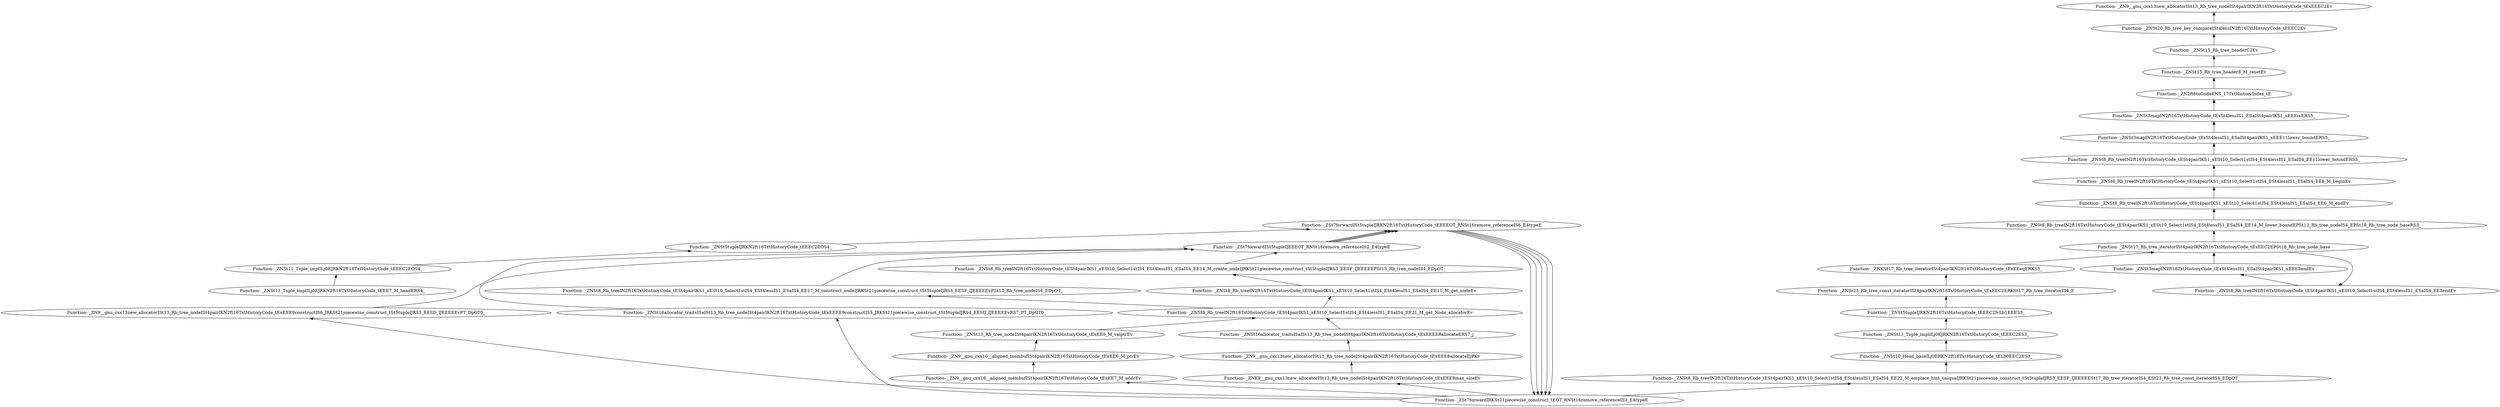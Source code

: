 digraph {
	"Function- _ZNSt11_Tuple_implILj0EJRKN2ft16TxtHistoryCode_tEEE7_M_headERS4_"
	"Function- _ZNSt11_Tuple_implILj0EJRKN2ft16TxtHistoryCode_tEEEC2EOS4_"
	"Function- _ZNSt11_Tuple_implILj0EJRKN2ft16TxtHistoryCode_tEEEC2EOS4_" -> "Function- _ZNSt11_Tuple_implILj0EJRKN2ft16TxtHistoryCode_tEEE7_M_headERS4_" [dir=back]
	"Function- _ZNSt5tupleIJRKN2ft16TxtHistoryCode_tEEEC2EOS4_"
	"Function- _ZNSt5tupleIJRKN2ft16TxtHistoryCode_tEEEC2EOS4_" -> "Function- _ZNSt11_Tuple_implILj0EJRKN2ft16TxtHistoryCode_tEEEC2EOS4_" [dir=back]
	"Function- _ZSt7forwardISt5tupleIJRKN2ft16TxtHistoryCode_tEEEEOT_RNSt16remove_referenceIS6_E4typeE"
	"Function- _ZSt7forwardISt5tupleIJRKN2ft16TxtHistoryCode_tEEEEOT_RNSt16remove_referenceIS6_E4typeE" -> "Function- _ZNSt5tupleIJRKN2ft16TxtHistoryCode_tEEEC2EOS4_" [dir=back]
	"Function- _ZSt7forwardIRKSt21piecewise_construct_tEOT_RNSt16remove_referenceIS3_E4typeE"
	"Function- _ZSt7forwardIRKSt21piecewise_construct_tEOT_RNSt16remove_referenceIS3_E4typeE" -> "Function- _ZSt7forwardISt5tupleIJRKN2ft16TxtHistoryCode_tEEEEOT_RNSt16remove_referenceIS6_E4typeE" [dir=back]
	"Function- _ZN9__gnu_cxx13new_allocatorISt13_Rb_tree_nodeISt4pairIKN2ft16TxtHistoryCode_tExEEE9constructIS6_JRKSt21piecewise_construct_tSt5tupleIJRS5_EESD_IJEEEEEvPT_DpOT0_"
	"Function- _ZN9__gnu_cxx13new_allocatorISt13_Rb_tree_nodeISt4pairIKN2ft16TxtHistoryCode_tExEEE9constructIS6_JRKSt21piecewise_construct_tSt5tupleIJRS5_EESD_IJEEEEEvPT_DpOT0_" -> "Function- _ZSt7forwardIRKSt21piecewise_construct_tEOT_RNSt16remove_referenceIS3_E4typeE" [dir=back]
	"Function- _ZSt7forwardISt5tupleIJEEEOT_RNSt16remove_referenceIS2_E4typeE"
	"Function- _ZSt7forwardISt5tupleIJEEEOT_RNSt16remove_referenceIS2_E4typeE" -> "Function- _ZN9__gnu_cxx13new_allocatorISt13_Rb_tree_nodeISt4pairIKN2ft16TxtHistoryCode_tExEEE9constructIS6_JRKSt21piecewise_construct_tSt5tupleIJRS5_EESD_IJEEEEEvPT_DpOT0_" [dir=back]
	"Function- _ZSt7forwardISt5tupleIJRKN2ft16TxtHistoryCode_tEEEEOT_RNSt16remove_referenceIS6_E4typeE"
	"Function- _ZSt7forwardISt5tupleIJRKN2ft16TxtHistoryCode_tEEEEOT_RNSt16remove_referenceIS6_E4typeE" -> "Function- _ZSt7forwardISt5tupleIJEEEOT_RNSt16remove_referenceIS2_E4typeE" [dir=back]
	"Function- _ZSt7forwardIRKSt21piecewise_construct_tEOT_RNSt16remove_referenceIS3_E4typeE"
	"Function- _ZSt7forwardIRKSt21piecewise_construct_tEOT_RNSt16remove_referenceIS3_E4typeE" -> "Function- _ZSt7forwardISt5tupleIJRKN2ft16TxtHistoryCode_tEEEEOT_RNSt16remove_referenceIS6_E4typeE" [dir=back]
	"Function- _ZNSt16allocator_traitsISaISt13_Rb_tree_nodeISt4pairIKN2ft16TxtHistoryCode_tExEEEE9constructIS5_JRKSt21piecewise_construct_tSt5tupleIJRS4_EESD_IJEEEEEvRS7_PT_DpOT0_"
	"Function- _ZNSt16allocator_traitsISaISt13_Rb_tree_nodeISt4pairIKN2ft16TxtHistoryCode_tExEEEE9constructIS5_JRKSt21piecewise_construct_tSt5tupleIJRS4_EESD_IJEEEEEvRS7_PT_DpOT0_" -> "Function- _ZSt7forwardIRKSt21piecewise_construct_tEOT_RNSt16remove_referenceIS3_E4typeE" [dir=back]
	"Function- _ZSt7forwardISt5tupleIJEEEOT_RNSt16remove_referenceIS2_E4typeE"
	"Function- _ZSt7forwardISt5tupleIJEEEOT_RNSt16remove_referenceIS2_E4typeE" -> "Function- _ZNSt16allocator_traitsISaISt13_Rb_tree_nodeISt4pairIKN2ft16TxtHistoryCode_tExEEEE9constructIS5_JRKSt21piecewise_construct_tSt5tupleIJRS4_EESD_IJEEEEEvRS7_PT_DpOT0_" [dir=back]
	"Function- _ZSt7forwardISt5tupleIJRKN2ft16TxtHistoryCode_tEEEEOT_RNSt16remove_referenceIS6_E4typeE"
	"Function- _ZSt7forwardISt5tupleIJRKN2ft16TxtHistoryCode_tEEEEOT_RNSt16remove_referenceIS6_E4typeE" -> "Function- _ZSt7forwardISt5tupleIJEEEOT_RNSt16remove_referenceIS2_E4typeE" [dir=back]
	"Function- _ZSt7forwardIRKSt21piecewise_construct_tEOT_RNSt16remove_referenceIS3_E4typeE"
	"Function- _ZSt7forwardIRKSt21piecewise_construct_tEOT_RNSt16remove_referenceIS3_E4typeE" -> "Function- _ZSt7forwardISt5tupleIJRKN2ft16TxtHistoryCode_tEEEEOT_RNSt16remove_referenceIS6_E4typeE" [dir=back]
	"Function- _ZN9__gnu_cxx16__aligned_membufISt4pairIKN2ft16TxtHistoryCode_tExEE7_M_addrEv"
	"Function- _ZN9__gnu_cxx16__aligned_membufISt4pairIKN2ft16TxtHistoryCode_tExEE7_M_addrEv" -> "Function- _ZSt7forwardIRKSt21piecewise_construct_tEOT_RNSt16remove_referenceIS3_E4typeE" [dir=back]
	"Function- _ZN9__gnu_cxx16__aligned_membufISt4pairIKN2ft16TxtHistoryCode_tExEE6_M_ptrEv"
	"Function- _ZN9__gnu_cxx16__aligned_membufISt4pairIKN2ft16TxtHistoryCode_tExEE6_M_ptrEv" -> "Function- _ZN9__gnu_cxx16__aligned_membufISt4pairIKN2ft16TxtHistoryCode_tExEE7_M_addrEv" [dir=back]
	"Function- _ZNSt13_Rb_tree_nodeISt4pairIKN2ft16TxtHistoryCode_tExEE9_M_valptrEv"
	"Function- _ZNSt13_Rb_tree_nodeISt4pairIKN2ft16TxtHistoryCode_tExEE9_M_valptrEv" -> "Function- _ZN9__gnu_cxx16__aligned_membufISt4pairIKN2ft16TxtHistoryCode_tExEE6_M_ptrEv" [dir=back]
	"Function- _ZNSt8_Rb_treeIN2ft16TxtHistoryCode_tESt4pairIKS1_xESt10_Select1stIS4_ESt4lessIS1_ESaIS4_EE21_M_get_Node_allocatorEv"
	"Function- _ZNSt8_Rb_treeIN2ft16TxtHistoryCode_tESt4pairIKS1_xESt10_Select1stIS4_ESt4lessIS1_ESaIS4_EE21_M_get_Node_allocatorEv" -> "Function- _ZNSt13_Rb_tree_nodeISt4pairIKN2ft16TxtHistoryCode_tExEE9_M_valptrEv" [dir=back]
	"Function- _ZNSt8_Rb_treeIN2ft16TxtHistoryCode_tESt4pairIKS1_xESt10_Select1stIS4_ESt4lessIS1_ESaIS4_EE17_M_construct_nodeIJRKSt21piecewise_construct_tSt5tupleIJRS3_EESF_IJEEEEEvPSt13_Rb_tree_nodeIS4_EDpOT_"
	"Function- _ZNSt8_Rb_treeIN2ft16TxtHistoryCode_tESt4pairIKS1_xESt10_Select1stIS4_ESt4lessIS1_ESaIS4_EE17_M_construct_nodeIJRKSt21piecewise_construct_tSt5tupleIJRS3_EESF_IJEEEEEvPSt13_Rb_tree_nodeIS4_EDpOT_" -> "Function- _ZNSt8_Rb_treeIN2ft16TxtHistoryCode_tESt4pairIKS1_xESt10_Select1stIS4_ESt4lessIS1_ESaIS4_EE21_M_get_Node_allocatorEv" [dir=back]
	"Function- _ZSt7forwardISt5tupleIJEEEOT_RNSt16remove_referenceIS2_E4typeE"
	"Function- _ZSt7forwardISt5tupleIJEEEOT_RNSt16remove_referenceIS2_E4typeE" -> "Function- _ZNSt8_Rb_treeIN2ft16TxtHistoryCode_tESt4pairIKS1_xESt10_Select1stIS4_ESt4lessIS1_ESaIS4_EE17_M_construct_nodeIJRKSt21piecewise_construct_tSt5tupleIJRS3_EESF_IJEEEEEvPSt13_Rb_tree_nodeIS4_EDpOT_" [dir=back]
	"Function- _ZSt7forwardISt5tupleIJRKN2ft16TxtHistoryCode_tEEEEOT_RNSt16remove_referenceIS6_E4typeE"
	"Function- _ZSt7forwardISt5tupleIJRKN2ft16TxtHistoryCode_tEEEEOT_RNSt16remove_referenceIS6_E4typeE" -> "Function- _ZSt7forwardISt5tupleIJEEEOT_RNSt16remove_referenceIS2_E4typeE" [dir=back]
	"Function- _ZSt7forwardIRKSt21piecewise_construct_tEOT_RNSt16remove_referenceIS3_E4typeE"
	"Function- _ZSt7forwardIRKSt21piecewise_construct_tEOT_RNSt16remove_referenceIS3_E4typeE" -> "Function- _ZSt7forwardISt5tupleIJRKN2ft16TxtHistoryCode_tEEEEOT_RNSt16remove_referenceIS6_E4typeE" [dir=back]
	"Function- _ZNK9__gnu_cxx13new_allocatorISt13_Rb_tree_nodeISt4pairIKN2ft16TxtHistoryCode_tExEEE8max_sizeEv"
	"Function- _ZNK9__gnu_cxx13new_allocatorISt13_Rb_tree_nodeISt4pairIKN2ft16TxtHistoryCode_tExEEE8max_sizeEv" -> "Function- _ZSt7forwardIRKSt21piecewise_construct_tEOT_RNSt16remove_referenceIS3_E4typeE" [dir=back]
	"Function- _ZN9__gnu_cxx13new_allocatorISt13_Rb_tree_nodeISt4pairIKN2ft16TxtHistoryCode_tExEEE8allocateEjPKv"
	"Function- _ZN9__gnu_cxx13new_allocatorISt13_Rb_tree_nodeISt4pairIKN2ft16TxtHistoryCode_tExEEE8allocateEjPKv" -> "Function- _ZNK9__gnu_cxx13new_allocatorISt13_Rb_tree_nodeISt4pairIKN2ft16TxtHistoryCode_tExEEE8max_sizeEv" [dir=back]
	"Function- _ZNSt16allocator_traitsISaISt13_Rb_tree_nodeISt4pairIKN2ft16TxtHistoryCode_tExEEEE8allocateERS7_j"
	"Function- _ZNSt16allocator_traitsISaISt13_Rb_tree_nodeISt4pairIKN2ft16TxtHistoryCode_tExEEEE8allocateERS7_j" -> "Function- _ZN9__gnu_cxx13new_allocatorISt13_Rb_tree_nodeISt4pairIKN2ft16TxtHistoryCode_tExEEE8allocateEjPKv" [dir=back]
	"Function- _ZNSt8_Rb_treeIN2ft16TxtHistoryCode_tESt4pairIKS1_xESt10_Select1stIS4_ESt4lessIS1_ESaIS4_EE21_M_get_Node_allocatorEv"
	"Function- _ZNSt8_Rb_treeIN2ft16TxtHistoryCode_tESt4pairIKS1_xESt10_Select1stIS4_ESt4lessIS1_ESaIS4_EE21_M_get_Node_allocatorEv" -> "Function- _ZNSt16allocator_traitsISaISt13_Rb_tree_nodeISt4pairIKN2ft16TxtHistoryCode_tExEEEE8allocateERS7_j" [dir=back]
	"Function- _ZNSt8_Rb_treeIN2ft16TxtHistoryCode_tESt4pairIKS1_xESt10_Select1stIS4_ESt4lessIS1_ESaIS4_EE11_M_get_nodeEv"
	"Function- _ZNSt8_Rb_treeIN2ft16TxtHistoryCode_tESt4pairIKS1_xESt10_Select1stIS4_ESt4lessIS1_ESaIS4_EE11_M_get_nodeEv" -> "Function- _ZNSt8_Rb_treeIN2ft16TxtHistoryCode_tESt4pairIKS1_xESt10_Select1stIS4_ESt4lessIS1_ESaIS4_EE21_M_get_Node_allocatorEv" [dir=back]
	"Function- _ZNSt8_Rb_treeIN2ft16TxtHistoryCode_tESt4pairIKS1_xESt10_Select1stIS4_ESt4lessIS1_ESaIS4_EE14_M_create_nodeIJRKSt21piecewise_construct_tSt5tupleIJRS3_EESF_IJEEEEEPSt13_Rb_tree_nodeIS4_EDpOT_"
	"Function- _ZNSt8_Rb_treeIN2ft16TxtHistoryCode_tESt4pairIKS1_xESt10_Select1stIS4_ESt4lessIS1_ESaIS4_EE14_M_create_nodeIJRKSt21piecewise_construct_tSt5tupleIJRS3_EESF_IJEEEEEPSt13_Rb_tree_nodeIS4_EDpOT_" -> "Function- _ZNSt8_Rb_treeIN2ft16TxtHistoryCode_tESt4pairIKS1_xESt10_Select1stIS4_ESt4lessIS1_ESaIS4_EE11_M_get_nodeEv" [dir=back]
	"Function- _ZSt7forwardISt5tupleIJEEEOT_RNSt16remove_referenceIS2_E4typeE"
	"Function- _ZSt7forwardISt5tupleIJEEEOT_RNSt16remove_referenceIS2_E4typeE" -> "Function- _ZNSt8_Rb_treeIN2ft16TxtHistoryCode_tESt4pairIKS1_xESt10_Select1stIS4_ESt4lessIS1_ESaIS4_EE14_M_create_nodeIJRKSt21piecewise_construct_tSt5tupleIJRS3_EESF_IJEEEEEPSt13_Rb_tree_nodeIS4_EDpOT_" [dir=back]
	"Function- _ZSt7forwardISt5tupleIJRKN2ft16TxtHistoryCode_tEEEEOT_RNSt16remove_referenceIS6_E4typeE"
	"Function- _ZSt7forwardISt5tupleIJRKN2ft16TxtHistoryCode_tEEEEOT_RNSt16remove_referenceIS6_E4typeE" -> "Function- _ZSt7forwardISt5tupleIJEEEOT_RNSt16remove_referenceIS2_E4typeE" [dir=back]
	"Function- _ZSt7forwardIRKSt21piecewise_construct_tEOT_RNSt16remove_referenceIS3_E4typeE"
	"Function- _ZSt7forwardIRKSt21piecewise_construct_tEOT_RNSt16remove_referenceIS3_E4typeE" -> "Function- _ZSt7forwardISt5tupleIJRKN2ft16TxtHistoryCode_tEEEEOT_RNSt16remove_referenceIS6_E4typeE" [dir=back]
	"Function- _ZNSt8_Rb_treeIN2ft16TxtHistoryCode_tESt4pairIKS1_xESt10_Select1stIS4_ESt4lessIS1_ESaIS4_EE22_M_emplace_hint_uniqueIJRKSt21piecewise_construct_tSt5tupleIJRS3_EESF_IJEEEEESt17_Rb_tree_iteratorIS4_ESt23_Rb_tree_const_iteratorIS4_EDpOT_"
	"Function- _ZNSt8_Rb_treeIN2ft16TxtHistoryCode_tESt4pairIKS1_xESt10_Select1stIS4_ESt4lessIS1_ESaIS4_EE22_M_emplace_hint_uniqueIJRKSt21piecewise_construct_tSt5tupleIJRS3_EESF_IJEEEEESt17_Rb_tree_iteratorIS4_ESt23_Rb_tree_const_iteratorIS4_EDpOT_" -> "Function- _ZSt7forwardIRKSt21piecewise_construct_tEOT_RNSt16remove_referenceIS3_E4typeE" [dir=back]
	"Function- _ZNSt10_Head_baseILj0ERKN2ft16TxtHistoryCode_tELb0EEC2ES3_"
	"Function- _ZNSt10_Head_baseILj0ERKN2ft16TxtHistoryCode_tELb0EEC2ES3_" -> "Function- _ZNSt8_Rb_treeIN2ft16TxtHistoryCode_tESt4pairIKS1_xESt10_Select1stIS4_ESt4lessIS1_ESaIS4_EE22_M_emplace_hint_uniqueIJRKSt21piecewise_construct_tSt5tupleIJRS3_EESF_IJEEEEESt17_Rb_tree_iteratorIS4_ESt23_Rb_tree_const_iteratorIS4_EDpOT_" [dir=back]
	"Function- _ZNSt11_Tuple_implILj0EJRKN2ft16TxtHistoryCode_tEEEC2ES3_"
	"Function- _ZNSt11_Tuple_implILj0EJRKN2ft16TxtHistoryCode_tEEEC2ES3_" -> "Function- _ZNSt10_Head_baseILj0ERKN2ft16TxtHistoryCode_tELb0EEC2ES3_" [dir=back]
	"Function- _ZNSt5tupleIJRKN2ft16TxtHistoryCode_tEEEC2IvLb1EEES3_"
	"Function- _ZNSt5tupleIJRKN2ft16TxtHistoryCode_tEEEC2IvLb1EEES3_" -> "Function- _ZNSt11_Tuple_implILj0EJRKN2ft16TxtHistoryCode_tEEEC2ES3_" [dir=back]
	"Function- _ZNSt23_Rb_tree_const_iteratorISt4pairIKN2ft16TxtHistoryCode_tExEEC2ERKSt17_Rb_tree_iteratorIS4_E"
	"Function- _ZNSt23_Rb_tree_const_iteratorISt4pairIKN2ft16TxtHistoryCode_tExEEC2ERKSt17_Rb_tree_iteratorIS4_E" -> "Function- _ZNSt5tupleIJRKN2ft16TxtHistoryCode_tEEEC2IvLb1EEES3_" [dir=back]
	"Function- _ZNKSt17_Rb_tree_iteratorISt4pairIKN2ft16TxtHistoryCode_tExEEeqERKS5_"
	"Function- _ZNKSt17_Rb_tree_iteratorISt4pairIKN2ft16TxtHistoryCode_tExEEeqERKS5_" -> "Function- _ZNSt23_Rb_tree_const_iteratorISt4pairIKN2ft16TxtHistoryCode_tExEEC2ERKSt17_Rb_tree_iteratorIS4_E" [dir=back]
	"Function- _ZNSt17_Rb_tree_iteratorISt4pairIKN2ft16TxtHistoryCode_tExEEC2EPSt18_Rb_tree_node_base"
	"Function- _ZNSt17_Rb_tree_iteratorISt4pairIKN2ft16TxtHistoryCode_tExEEC2EPSt18_Rb_tree_node_base" -> "Function- _ZNKSt17_Rb_tree_iteratorISt4pairIKN2ft16TxtHistoryCode_tExEEeqERKS5_" [dir=back]
	"Function- _ZNSt8_Rb_treeIN2ft16TxtHistoryCode_tESt4pairIKS1_xESt10_Select1stIS4_ESt4lessIS1_ESaIS4_EE3endEv"
	"Function- _ZNSt8_Rb_treeIN2ft16TxtHistoryCode_tESt4pairIKS1_xESt10_Select1stIS4_ESt4lessIS1_ESaIS4_EE3endEv" -> "Function- _ZNSt17_Rb_tree_iteratorISt4pairIKN2ft16TxtHistoryCode_tExEEC2EPSt18_Rb_tree_node_base" [dir=back]
	"Function- _ZNSt3mapIN2ft16TxtHistoryCode_tExSt4lessIS1_ESaISt4pairIKS1_xEEE3endEv"
	"Function- _ZNSt3mapIN2ft16TxtHistoryCode_tExSt4lessIS1_ESaISt4pairIKS1_xEEE3endEv" -> "Function- _ZNSt8_Rb_treeIN2ft16TxtHistoryCode_tESt4pairIKS1_xESt10_Select1stIS4_ESt4lessIS1_ESaIS4_EE3endEv" [dir=back]
	"Function- _ZNSt17_Rb_tree_iteratorISt4pairIKN2ft16TxtHistoryCode_tExEEC2EPSt18_Rb_tree_node_base"
	"Function- _ZNSt17_Rb_tree_iteratorISt4pairIKN2ft16TxtHistoryCode_tExEEC2EPSt18_Rb_tree_node_base" -> "Function- _ZNSt3mapIN2ft16TxtHistoryCode_tExSt4lessIS1_ESaISt4pairIKS1_xEEE3endEv" [dir=back]
	"Function- _ZNSt8_Rb_treeIN2ft16TxtHistoryCode_tESt4pairIKS1_xESt10_Select1stIS4_ESt4lessIS1_ESaIS4_EE14_M_lower_boundEPSt13_Rb_tree_nodeIS4_EPSt18_Rb_tree_node_baseRS3_"
	"Function- _ZNSt8_Rb_treeIN2ft16TxtHistoryCode_tESt4pairIKS1_xESt10_Select1stIS4_ESt4lessIS1_ESaIS4_EE14_M_lower_boundEPSt13_Rb_tree_nodeIS4_EPSt18_Rb_tree_node_baseRS3_" -> "Function- _ZNSt17_Rb_tree_iteratorISt4pairIKN2ft16TxtHistoryCode_tExEEC2EPSt18_Rb_tree_node_base" [dir=back]
	"Function- _ZNSt8_Rb_treeIN2ft16TxtHistoryCode_tESt4pairIKS1_xESt10_Select1stIS4_ESt4lessIS1_ESaIS4_EE6_M_endEv"
	"Function- _ZNSt8_Rb_treeIN2ft16TxtHistoryCode_tESt4pairIKS1_xESt10_Select1stIS4_ESt4lessIS1_ESaIS4_EE6_M_endEv" -> "Function- _ZNSt8_Rb_treeIN2ft16TxtHistoryCode_tESt4pairIKS1_xESt10_Select1stIS4_ESt4lessIS1_ESaIS4_EE14_M_lower_boundEPSt13_Rb_tree_nodeIS4_EPSt18_Rb_tree_node_baseRS3_" [dir=back]
	"Function- _ZNSt8_Rb_treeIN2ft16TxtHistoryCode_tESt4pairIKS1_xESt10_Select1stIS4_ESt4lessIS1_ESaIS4_EE8_M_beginEv"
	"Function- _ZNSt8_Rb_treeIN2ft16TxtHistoryCode_tESt4pairIKS1_xESt10_Select1stIS4_ESt4lessIS1_ESaIS4_EE8_M_beginEv" -> "Function- _ZNSt8_Rb_treeIN2ft16TxtHistoryCode_tESt4pairIKS1_xESt10_Select1stIS4_ESt4lessIS1_ESaIS4_EE6_M_endEv" [dir=back]
	"Function- _ZNSt8_Rb_treeIN2ft16TxtHistoryCode_tESt4pairIKS1_xESt10_Select1stIS4_ESt4lessIS1_ESaIS4_EE11lower_boundERS3_"
	"Function- _ZNSt8_Rb_treeIN2ft16TxtHistoryCode_tESt4pairIKS1_xESt10_Select1stIS4_ESt4lessIS1_ESaIS4_EE11lower_boundERS3_" -> "Function- _ZNSt8_Rb_treeIN2ft16TxtHistoryCode_tESt4pairIKS1_xESt10_Select1stIS4_ESt4lessIS1_ESaIS4_EE8_M_beginEv" [dir=back]
	"Function- _ZNSt3mapIN2ft16TxtHistoryCode_tExSt4lessIS1_ESaISt4pairIKS1_xEEE11lower_boundERS5_"
	"Function- _ZNSt3mapIN2ft16TxtHistoryCode_tExSt4lessIS1_ESaISt4pairIKS1_xEEE11lower_boundERS5_" -> "Function- _ZNSt8_Rb_treeIN2ft16TxtHistoryCode_tESt4pairIKS1_xESt10_Select1stIS4_ESt4lessIS1_ESaIS4_EE11lower_boundERS3_" [dir=back]
	"Function- _ZNSt3mapIN2ft16TxtHistoryCode_tExSt4lessIS1_ESaISt4pairIKS1_xEEEixERS5_"
	"Function- _ZNSt3mapIN2ft16TxtHistoryCode_tExSt4lessIS1_ESaISt4pairIKS1_xEEEixERS5_" -> "Function- _ZNSt3mapIN2ft16TxtHistoryCode_tExSt4lessIS1_ESaISt4pairIKS1_xEEE11lower_boundERS5_" [dir=back]
	"Function- _ZN2ft6toCodeENS_17TxtHistoryIndex_tE"
	"Function- _ZN2ft6toCodeENS_17TxtHistoryIndex_tE" -> "Function- _ZNSt3mapIN2ft16TxtHistoryCode_tExSt4lessIS1_ESaISt4pairIKS1_xEEEixERS5_" [dir=back]
	"Function- _ZNSt15_Rb_tree_header8_M_resetEv"
	"Function- _ZNSt15_Rb_tree_header8_M_resetEv" -> "Function- _ZN2ft6toCodeENS_17TxtHistoryIndex_tE" [dir=back]
	"Function- _ZNSt15_Rb_tree_headerC2Ev"
	"Function- _ZNSt15_Rb_tree_headerC2Ev" -> "Function- _ZNSt15_Rb_tree_header8_M_resetEv" [dir=back]
	"Function- _ZNSt20_Rb_tree_key_compareISt4lessIN2ft16TxtHistoryCode_tEEEC2Ev"
	"Function- _ZNSt20_Rb_tree_key_compareISt4lessIN2ft16TxtHistoryCode_tEEEC2Ev" -> "Function- _ZNSt15_Rb_tree_headerC2Ev" [dir=back]
	"Function- _ZN9__gnu_cxx13new_allocatorISt13_Rb_tree_nodeISt4pairIKN2ft16TxtHistoryCode_tExEEEC2Ev"
	"Function- _ZN9__gnu_cxx13new_allocatorISt13_Rb_tree_nodeISt4pairIKN2ft16TxtHistoryCode_tExEEEC2Ev" -> "Function- _ZNSt20_Rb_tree_key_compareISt4lessIN2ft16TxtHistoryCode_tEEEC2Ev" [dir=back]
}
